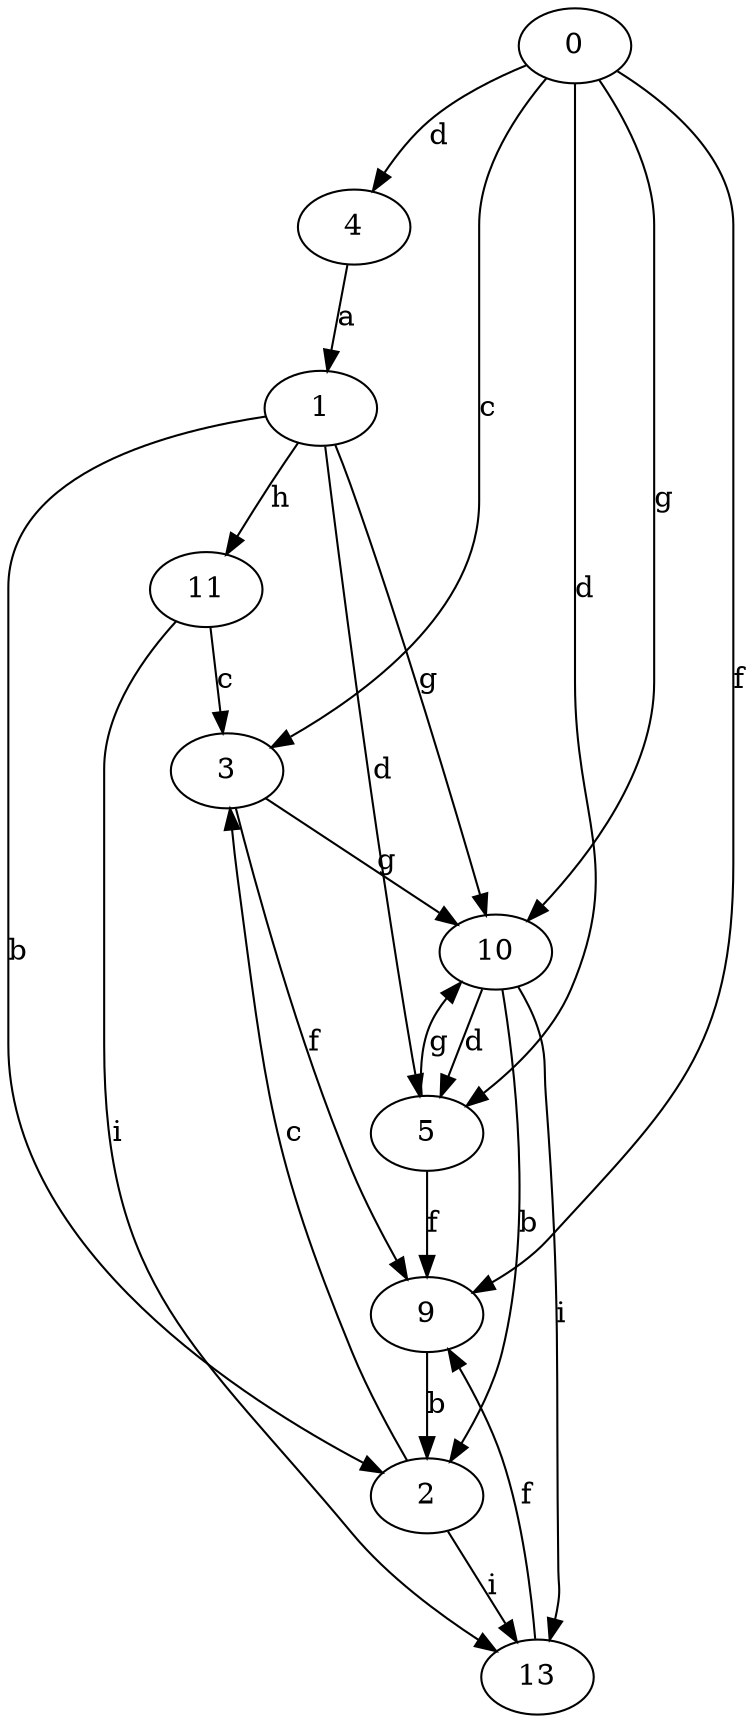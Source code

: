 strict digraph  {
0;
1;
2;
3;
4;
5;
9;
10;
11;
13;
0 -> 3  [label=c];
0 -> 4  [label=d];
0 -> 5  [label=d];
0 -> 9  [label=f];
0 -> 10  [label=g];
1 -> 2  [label=b];
1 -> 5  [label=d];
1 -> 10  [label=g];
1 -> 11  [label=h];
2 -> 3  [label=c];
2 -> 13  [label=i];
3 -> 9  [label=f];
3 -> 10  [label=g];
4 -> 1  [label=a];
5 -> 9  [label=f];
5 -> 10  [label=g];
9 -> 2  [label=b];
10 -> 2  [label=b];
10 -> 5  [label=d];
10 -> 13  [label=i];
11 -> 3  [label=c];
11 -> 13  [label=i];
13 -> 9  [label=f];
}
